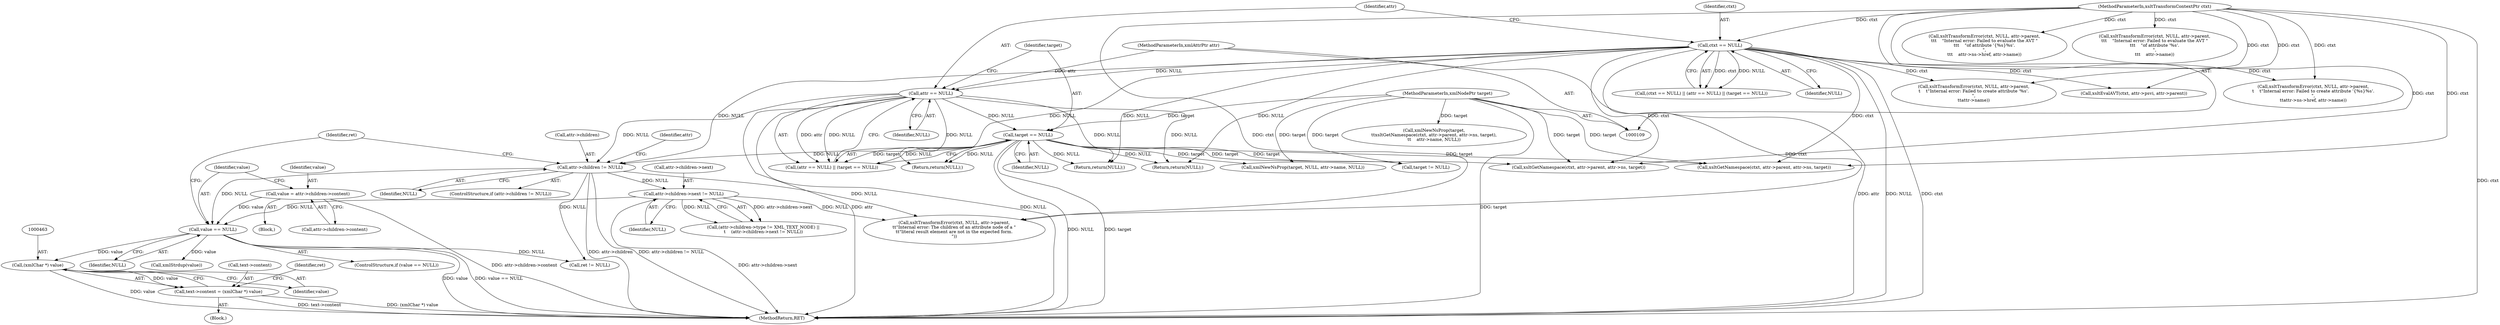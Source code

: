 digraph "0_Chrome_2de493f4a1d48952e09230a0c32ccbd45db973b2_0@pointer" {
"1000462" [label="(Call,(xmlChar *) value)"];
"1000187" [label="(Call,value == NULL)"];
"1000179" [label="(Call,value = attr->children->content)"];
"1000162" [label="(Call,attr->children->next != NULL)"];
"1000147" [label="(Call,attr->children != NULL)"];
"1000125" [label="(Call,target == NULL)"];
"1000111" [label="(MethodParameterIn,xmlNodePtr target)"];
"1000122" [label="(Call,attr == NULL)"];
"1000112" [label="(MethodParameterIn,xmlAttrPtr attr)"];
"1000118" [label="(Call,ctxt == NULL)"];
"1000110" [label="(MethodParameterIn,xsltTransformContextPtr ctxt)"];
"1000458" [label="(Call,text->content = (xmlChar *) value)"];
"1000307" [label="(Call,xmlNewNsProp(target,\n\t\txsltGetNamespace(ctxt, attr->parent, attr->ns, target),\n\t\t    attr->name, NULL))"];
"1000189" [label="(Identifier,NULL)"];
"1000497" [label="(Call,xsltTransformError(ctxt, NULL, attr->parent,\n\t    \t\"Internal error: Failed to create attribute '%s'.\n\",\n\t\tattr->name))"];
"1000471" [label="(Call,xmlStrdup(value))"];
"1000111" [label="(MethodParameterIn,xmlNodePtr target)"];
"1000439" [label="(Call,target != NULL)"];
"1000117" [label="(Call,(ctxt == NULL) || (attr == NULL) || (target == NULL))"];
"1000125" [label="(Call,target == NULL)"];
"1000170" [label="(Call,xsltTransformError(ctxt, NULL, attr->parent,\n\t\t\"Internal error: The children of an attribute node of a \"\n\t\t\"literal result element are not in the expected form.\n\"))"];
"1000509" [label="(MethodReturn,RET)"];
"1000179" [label="(Call,value = attr->children->content)"];
"1000163" [label="(Call,attr->children->next)"];
"1000464" [label="(Identifier,value)"];
"1000151" [label="(Identifier,NULL)"];
"1000197" [label="(Call,ret != NULL)"];
"1000288" [label="(Call,xsltGetNamespace(ctxt, attr->parent, attr->ns, target))"];
"1000136" [label="(Return,return(NULL);)"];
"1000120" [label="(Identifier,NULL)"];
"1000110" [label="(MethodParameterIn,xsltTransformContextPtr ctxt)"];
"1000180" [label="(Identifier,value)"];
"1000144" [label="(Return,return(NULL);)"];
"1000325" [label="(Call,xmlNewNsProp(target, NULL, attr->name, NULL))"];
"1000127" [label="(Identifier,NULL)"];
"1000380" [label="(Call,xsltEvalAVT(ctxt, attr->psvi, attr->parent))"];
"1000119" [label="(Identifier,ctxt)"];
"1000124" [label="(Identifier,NULL)"];
"1000118" [label="(Call,ctxt == NULL)"];
"1000480" [label="(Call,xsltTransformError(ctxt, NULL, attr->parent,\n\t    \t\"Internal error: Failed to create attribute '{%s}%s'.\n\",\n\t\tattr->ns->href, attr->name))"];
"1000123" [label="(Identifier,attr)"];
"1000186" [label="(ControlStructure,if (value == NULL))"];
"1000147" [label="(Call,attr->children != NULL)"];
"1000168" [label="(Identifier,NULL)"];
"1000187" [label="(Call,value == NULL)"];
"1000152" [label="(Block,)"];
"1000398" [label="(Call,xsltTransformError(ctxt, NULL, attr->parent,\n\t\t\t    \"Internal error: Failed to evaluate the AVT \"\n\t\t\t    \"of attribute '{%s}%s'.\n\",\n\t\t\t    attr->ns->href, attr->name))"];
"1000457" [label="(Block,)"];
"1000459" [label="(Call,text->content)"];
"1000112" [label="(MethodParameterIn,xmlAttrPtr attr)"];
"1000128" [label="(Return,return(NULL);)"];
"1000192" [label="(Identifier,ret)"];
"1000158" [label="(Identifier,attr)"];
"1000415" [label="(Call,xsltTransformError(ctxt, NULL, attr->parent,\n\t\t\t    \"Internal error: Failed to evaluate the AVT \"\n\t\t\t    \"of attribute '%s'.\n\",\n\t\t\t    attr->name))"];
"1000458" [label="(Call,text->content = (xmlChar *) value)"];
"1000181" [label="(Call,attr->children->content)"];
"1000462" [label="(Call,(xmlChar *) value)"];
"1000148" [label="(Call,attr->children)"];
"1000508" [label="(Identifier,ret)"];
"1000122" [label="(Call,attr == NULL)"];
"1000154" [label="(Call,(attr->children->type != XML_TEXT_NODE) ||\n\t    (attr->children->next != NULL))"];
"1000162" [label="(Call,attr->children->next != NULL)"];
"1000146" [label="(ControlStructure,if (attr->children != NULL))"];
"1000126" [label="(Identifier,target)"];
"1000309" [label="(Call,xsltGetNamespace(ctxt, attr->parent, attr->ns, target))"];
"1000121" [label="(Call,(attr == NULL) || (target == NULL))"];
"1000188" [label="(Identifier,value)"];
"1000462" -> "1000458"  [label="AST: "];
"1000462" -> "1000464"  [label="CFG: "];
"1000463" -> "1000462"  [label="AST: "];
"1000464" -> "1000462"  [label="AST: "];
"1000458" -> "1000462"  [label="CFG: "];
"1000462" -> "1000509"  [label="DDG: value"];
"1000462" -> "1000458"  [label="DDG: value"];
"1000187" -> "1000462"  [label="DDG: value"];
"1000187" -> "1000186"  [label="AST: "];
"1000187" -> "1000189"  [label="CFG: "];
"1000188" -> "1000187"  [label="AST: "];
"1000189" -> "1000187"  [label="AST: "];
"1000192" -> "1000187"  [label="CFG: "];
"1000187" -> "1000509"  [label="DDG: value"];
"1000187" -> "1000509"  [label="DDG: value == NULL"];
"1000179" -> "1000187"  [label="DDG: value"];
"1000162" -> "1000187"  [label="DDG: NULL"];
"1000147" -> "1000187"  [label="DDG: NULL"];
"1000187" -> "1000197"  [label="DDG: NULL"];
"1000187" -> "1000471"  [label="DDG: value"];
"1000179" -> "1000152"  [label="AST: "];
"1000179" -> "1000181"  [label="CFG: "];
"1000180" -> "1000179"  [label="AST: "];
"1000181" -> "1000179"  [label="AST: "];
"1000188" -> "1000179"  [label="CFG: "];
"1000179" -> "1000509"  [label="DDG: attr->children->content"];
"1000162" -> "1000154"  [label="AST: "];
"1000162" -> "1000168"  [label="CFG: "];
"1000163" -> "1000162"  [label="AST: "];
"1000168" -> "1000162"  [label="AST: "];
"1000154" -> "1000162"  [label="CFG: "];
"1000162" -> "1000509"  [label="DDG: attr->children->next"];
"1000162" -> "1000154"  [label="DDG: attr->children->next"];
"1000162" -> "1000154"  [label="DDG: NULL"];
"1000147" -> "1000162"  [label="DDG: NULL"];
"1000162" -> "1000170"  [label="DDG: NULL"];
"1000147" -> "1000146"  [label="AST: "];
"1000147" -> "1000151"  [label="CFG: "];
"1000148" -> "1000147"  [label="AST: "];
"1000151" -> "1000147"  [label="AST: "];
"1000158" -> "1000147"  [label="CFG: "];
"1000192" -> "1000147"  [label="CFG: "];
"1000147" -> "1000509"  [label="DDG: attr->children"];
"1000147" -> "1000509"  [label="DDG: attr->children != NULL"];
"1000125" -> "1000147"  [label="DDG: NULL"];
"1000118" -> "1000147"  [label="DDG: NULL"];
"1000122" -> "1000147"  [label="DDG: NULL"];
"1000147" -> "1000170"  [label="DDG: NULL"];
"1000147" -> "1000197"  [label="DDG: NULL"];
"1000125" -> "1000121"  [label="AST: "];
"1000125" -> "1000127"  [label="CFG: "];
"1000126" -> "1000125"  [label="AST: "];
"1000127" -> "1000125"  [label="AST: "];
"1000121" -> "1000125"  [label="CFG: "];
"1000125" -> "1000509"  [label="DDG: target"];
"1000125" -> "1000509"  [label="DDG: NULL"];
"1000125" -> "1000121"  [label="DDG: target"];
"1000125" -> "1000121"  [label="DDG: NULL"];
"1000111" -> "1000125"  [label="DDG: target"];
"1000122" -> "1000125"  [label="DDG: NULL"];
"1000125" -> "1000128"  [label="DDG: NULL"];
"1000125" -> "1000136"  [label="DDG: NULL"];
"1000125" -> "1000144"  [label="DDG: NULL"];
"1000125" -> "1000288"  [label="DDG: target"];
"1000125" -> "1000309"  [label="DDG: target"];
"1000125" -> "1000325"  [label="DDG: target"];
"1000125" -> "1000439"  [label="DDG: target"];
"1000111" -> "1000109"  [label="AST: "];
"1000111" -> "1000509"  [label="DDG: target"];
"1000111" -> "1000288"  [label="DDG: target"];
"1000111" -> "1000307"  [label="DDG: target"];
"1000111" -> "1000309"  [label="DDG: target"];
"1000111" -> "1000325"  [label="DDG: target"];
"1000111" -> "1000439"  [label="DDG: target"];
"1000122" -> "1000121"  [label="AST: "];
"1000122" -> "1000124"  [label="CFG: "];
"1000123" -> "1000122"  [label="AST: "];
"1000124" -> "1000122"  [label="AST: "];
"1000126" -> "1000122"  [label="CFG: "];
"1000121" -> "1000122"  [label="CFG: "];
"1000122" -> "1000509"  [label="DDG: attr"];
"1000122" -> "1000509"  [label="DDG: NULL"];
"1000122" -> "1000121"  [label="DDG: attr"];
"1000122" -> "1000121"  [label="DDG: NULL"];
"1000112" -> "1000122"  [label="DDG: attr"];
"1000118" -> "1000122"  [label="DDG: NULL"];
"1000122" -> "1000128"  [label="DDG: NULL"];
"1000122" -> "1000136"  [label="DDG: NULL"];
"1000122" -> "1000144"  [label="DDG: NULL"];
"1000112" -> "1000109"  [label="AST: "];
"1000112" -> "1000509"  [label="DDG: attr"];
"1000118" -> "1000117"  [label="AST: "];
"1000118" -> "1000120"  [label="CFG: "];
"1000119" -> "1000118"  [label="AST: "];
"1000120" -> "1000118"  [label="AST: "];
"1000123" -> "1000118"  [label="CFG: "];
"1000117" -> "1000118"  [label="CFG: "];
"1000118" -> "1000509"  [label="DDG: NULL"];
"1000118" -> "1000509"  [label="DDG: ctxt"];
"1000118" -> "1000117"  [label="DDG: ctxt"];
"1000118" -> "1000117"  [label="DDG: NULL"];
"1000110" -> "1000118"  [label="DDG: ctxt"];
"1000118" -> "1000128"  [label="DDG: NULL"];
"1000118" -> "1000136"  [label="DDG: NULL"];
"1000118" -> "1000144"  [label="DDG: NULL"];
"1000118" -> "1000170"  [label="DDG: ctxt"];
"1000118" -> "1000288"  [label="DDG: ctxt"];
"1000118" -> "1000309"  [label="DDG: ctxt"];
"1000118" -> "1000380"  [label="DDG: ctxt"];
"1000118" -> "1000480"  [label="DDG: ctxt"];
"1000118" -> "1000497"  [label="DDG: ctxt"];
"1000110" -> "1000109"  [label="AST: "];
"1000110" -> "1000509"  [label="DDG: ctxt"];
"1000110" -> "1000170"  [label="DDG: ctxt"];
"1000110" -> "1000288"  [label="DDG: ctxt"];
"1000110" -> "1000309"  [label="DDG: ctxt"];
"1000110" -> "1000380"  [label="DDG: ctxt"];
"1000110" -> "1000398"  [label="DDG: ctxt"];
"1000110" -> "1000415"  [label="DDG: ctxt"];
"1000110" -> "1000480"  [label="DDG: ctxt"];
"1000110" -> "1000497"  [label="DDG: ctxt"];
"1000458" -> "1000457"  [label="AST: "];
"1000459" -> "1000458"  [label="AST: "];
"1000508" -> "1000458"  [label="CFG: "];
"1000458" -> "1000509"  [label="DDG: text->content"];
"1000458" -> "1000509"  [label="DDG: (xmlChar *) value"];
}
